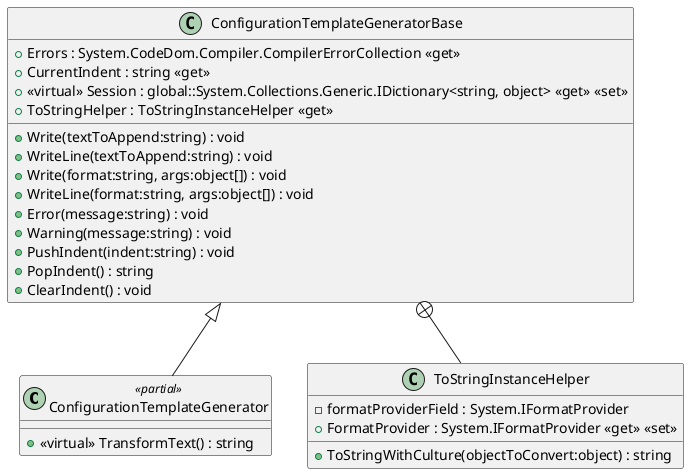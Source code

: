 @startuml
class ConfigurationTemplateGenerator <<partial>> {
    + <<virtual>> TransformText() : string
}
class ConfigurationTemplateGeneratorBase {
    + Errors : System.CodeDom.Compiler.CompilerErrorCollection <<get>>
    + CurrentIndent : string <<get>>
    + <<virtual>> Session : global::System.Collections.Generic.IDictionary<string, object> <<get>> <<set>>
    + Write(textToAppend:string) : void
    + WriteLine(textToAppend:string) : void
    + Write(format:string, args:object[]) : void
    + WriteLine(format:string, args:object[]) : void
    + Error(message:string) : void
    + Warning(message:string) : void
    + PushIndent(indent:string) : void
    + PopIndent() : string
    + ClearIndent() : void
    + ToStringHelper : ToStringInstanceHelper <<get>>
}
class ToStringInstanceHelper {
    - formatProviderField : System.IFormatProvider
    + FormatProvider : System.IFormatProvider <<get>> <<set>>
    + ToStringWithCulture(objectToConvert:object) : string
}
ConfigurationTemplateGeneratorBase +-- ToStringInstanceHelper
ConfigurationTemplateGeneratorBase <|-- ConfigurationTemplateGenerator
@enduml
